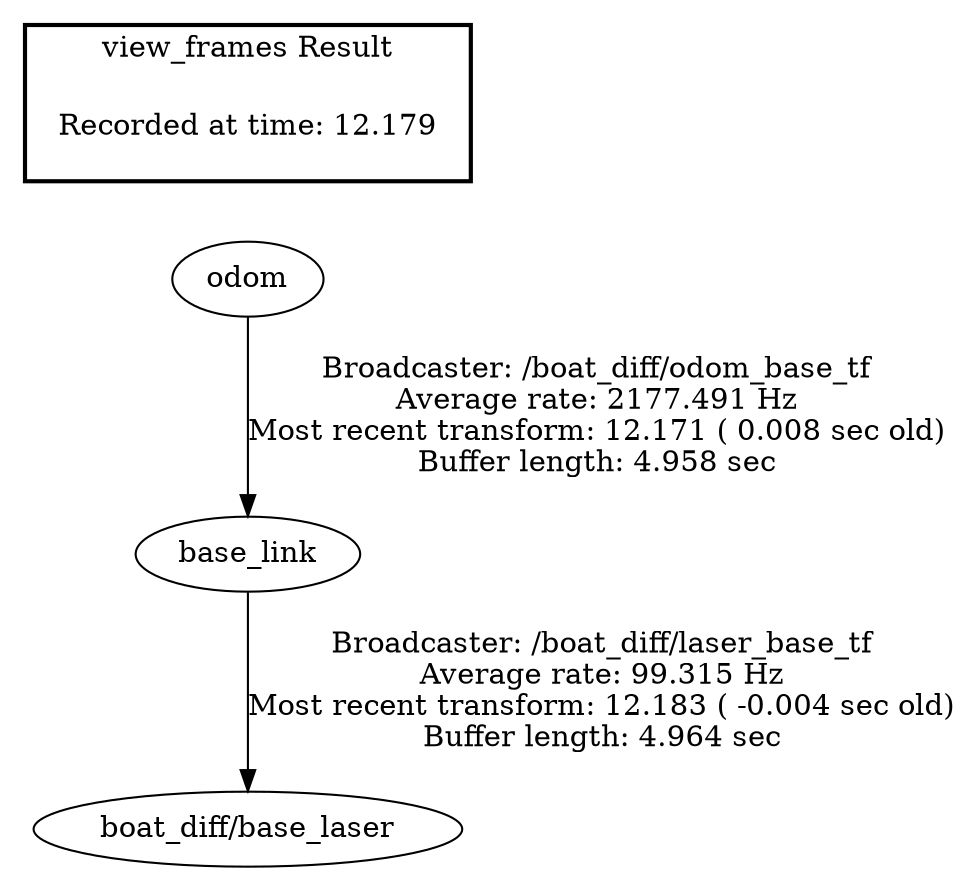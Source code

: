 digraph G {
"base_link" -> "boat_diff/base_laser"[label="Broadcaster: /boat_diff/laser_base_tf\nAverage rate: 99.315 Hz\nMost recent transform: 12.183 ( -0.004 sec old)\nBuffer length: 4.964 sec\n"];
"odom" -> "base_link"[label="Broadcaster: /boat_diff/odom_base_tf\nAverage rate: 2177.491 Hz\nMost recent transform: 12.171 ( 0.008 sec old)\nBuffer length: 4.958 sec\n"];
edge [style=invis];
 subgraph cluster_legend { style=bold; color=black; label ="view_frames Result";
"Recorded at time: 12.179"[ shape=plaintext ] ;
 }->"odom";
}